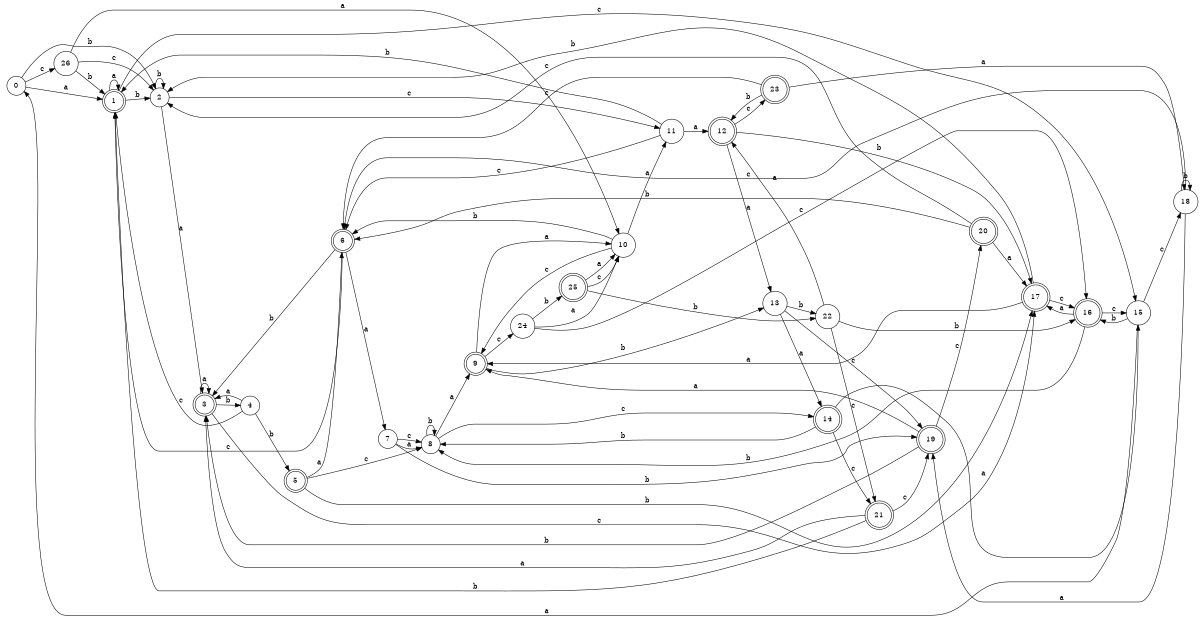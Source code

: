 digraph n22_2 {
__start0 [label="" shape="none"];

rankdir=LR;
size="8,5";

s0 [style="filled", color="black", fillcolor="white" shape="circle", label="0"];
s1 [style="rounded,filled", color="black", fillcolor="white" shape="doublecircle", label="1"];
s2 [style="filled", color="black", fillcolor="white" shape="circle", label="2"];
s3 [style="rounded,filled", color="black", fillcolor="white" shape="doublecircle", label="3"];
s4 [style="filled", color="black", fillcolor="white" shape="circle", label="4"];
s5 [style="rounded,filled", color="black", fillcolor="white" shape="doublecircle", label="5"];
s6 [style="rounded,filled", color="black", fillcolor="white" shape="doublecircle", label="6"];
s7 [style="filled", color="black", fillcolor="white" shape="circle", label="7"];
s8 [style="filled", color="black", fillcolor="white" shape="circle", label="8"];
s9 [style="rounded,filled", color="black", fillcolor="white" shape="doublecircle", label="9"];
s10 [style="filled", color="black", fillcolor="white" shape="circle", label="10"];
s11 [style="filled", color="black", fillcolor="white" shape="circle", label="11"];
s12 [style="rounded,filled", color="black", fillcolor="white" shape="doublecircle", label="12"];
s13 [style="filled", color="black", fillcolor="white" shape="circle", label="13"];
s14 [style="rounded,filled", color="black", fillcolor="white" shape="doublecircle", label="14"];
s15 [style="filled", color="black", fillcolor="white" shape="circle", label="15"];
s16 [style="rounded,filled", color="black", fillcolor="white" shape="doublecircle", label="16"];
s17 [style="rounded,filled", color="black", fillcolor="white" shape="doublecircle", label="17"];
s18 [style="filled", color="black", fillcolor="white" shape="circle", label="18"];
s19 [style="rounded,filled", color="black", fillcolor="white" shape="doublecircle", label="19"];
s20 [style="rounded,filled", color="black", fillcolor="white" shape="doublecircle", label="20"];
s21 [style="rounded,filled", color="black", fillcolor="white" shape="doublecircle", label="21"];
s22 [style="filled", color="black", fillcolor="white" shape="circle", label="22"];
s23 [style="rounded,filled", color="black", fillcolor="white" shape="doublecircle", label="23"];
s24 [style="filled", color="black", fillcolor="white" shape="circle", label="24"];
s25 [style="rounded,filled", color="black", fillcolor="white" shape="doublecircle", label="25"];
s26 [style="filled", color="black", fillcolor="white" shape="circle", label="26"];
s0 -> s1 [label="a"];
s0 -> s2 [label="b"];
s0 -> s26 [label="c"];
s1 -> s1 [label="a"];
s1 -> s2 [label="b"];
s1 -> s15 [label="c"];
s2 -> s3 [label="a"];
s2 -> s2 [label="b"];
s2 -> s11 [label="c"];
s3 -> s3 [label="a"];
s3 -> s4 [label="b"];
s3 -> s17 [label="c"];
s4 -> s3 [label="a"];
s4 -> s5 [label="b"];
s4 -> s1 [label="c"];
s5 -> s6 [label="a"];
s5 -> s17 [label="b"];
s5 -> s8 [label="c"];
s6 -> s7 [label="a"];
s6 -> s3 [label="b"];
s6 -> s1 [label="c"];
s7 -> s8 [label="a"];
s7 -> s19 [label="b"];
s7 -> s8 [label="c"];
s8 -> s9 [label="a"];
s8 -> s8 [label="b"];
s8 -> s14 [label="c"];
s9 -> s10 [label="a"];
s9 -> s13 [label="b"];
s9 -> s24 [label="c"];
s10 -> s11 [label="a"];
s10 -> s6 [label="b"];
s10 -> s9 [label="c"];
s11 -> s12 [label="a"];
s11 -> s1 [label="b"];
s11 -> s6 [label="c"];
s12 -> s13 [label="a"];
s12 -> s17 [label="b"];
s12 -> s23 [label="c"];
s13 -> s14 [label="a"];
s13 -> s22 [label="b"];
s13 -> s19 [label="c"];
s14 -> s15 [label="a"];
s14 -> s8 [label="b"];
s14 -> s21 [label="c"];
s15 -> s0 [label="a"];
s15 -> s16 [label="b"];
s15 -> s18 [label="c"];
s16 -> s17 [label="a"];
s16 -> s8 [label="b"];
s16 -> s15 [label="c"];
s17 -> s9 [label="a"];
s17 -> s2 [label="b"];
s17 -> s16 [label="c"];
s18 -> s19 [label="a"];
s18 -> s18 [label="b"];
s18 -> s6 [label="c"];
s19 -> s9 [label="a"];
s19 -> s3 [label="b"];
s19 -> s20 [label="c"];
s20 -> s17 [label="a"];
s20 -> s6 [label="b"];
s20 -> s2 [label="c"];
s21 -> s3 [label="a"];
s21 -> s1 [label="b"];
s21 -> s19 [label="c"];
s22 -> s12 [label="a"];
s22 -> s16 [label="b"];
s22 -> s21 [label="c"];
s23 -> s18 [label="a"];
s23 -> s12 [label="b"];
s23 -> s6 [label="c"];
s24 -> s10 [label="a"];
s24 -> s25 [label="b"];
s24 -> s16 [label="c"];
s25 -> s10 [label="a"];
s25 -> s22 [label="b"];
s25 -> s10 [label="c"];
s26 -> s10 [label="a"];
s26 -> s1 [label="b"];
s26 -> s2 [label="c"];

}